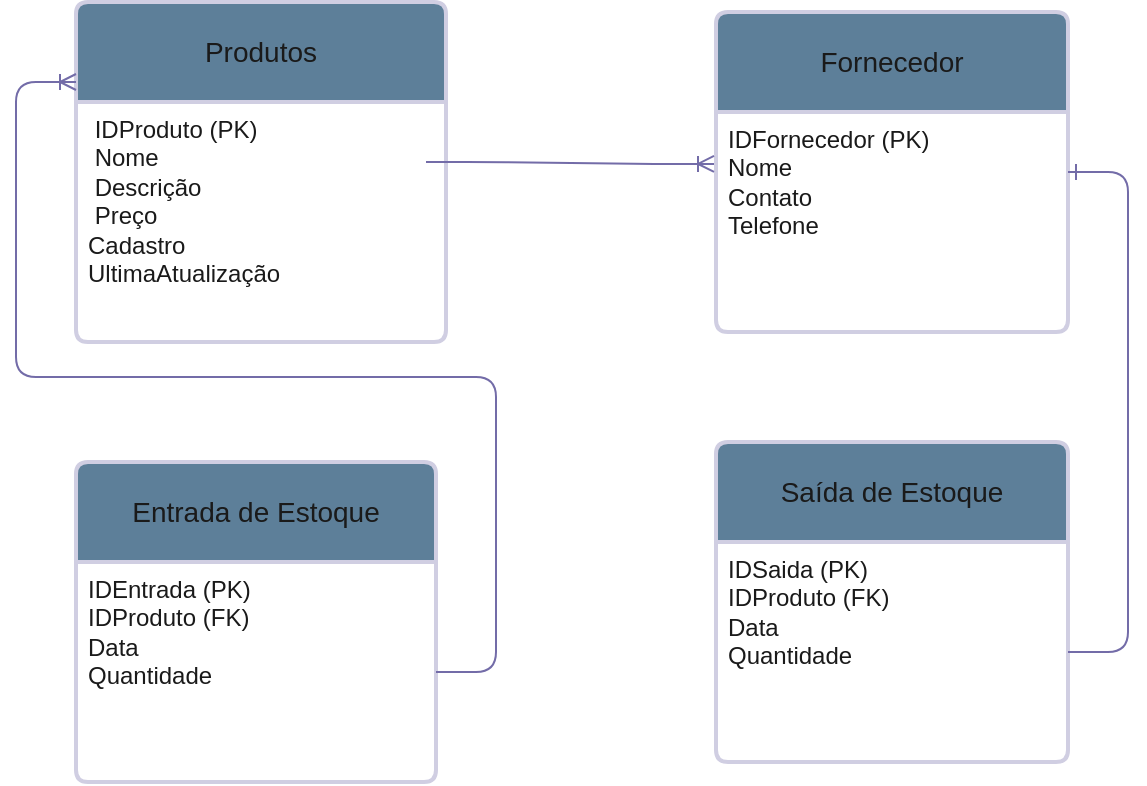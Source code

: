 <mxfile version="23.1.5" type="github">
  <diagram name="Página-1" id="th9NVCXLfCJGZFp-GJsM">
    <mxGraphModel dx="880" dy="468" grid="1" gridSize="10" guides="1" tooltips="1" connect="1" arrows="1" fold="1" page="1" pageScale="1" pageWidth="827" pageHeight="1169" math="0" shadow="0">
      <root>
        <mxCell id="0" />
        <mxCell id="1" parent="0" />
        <mxCell id="PB3bku5bBu4MMij3hflq-1" value="Fornecedor" style="swimlane;childLayout=stackLayout;horizontal=1;startSize=50;horizontalStack=0;rounded=1;fontSize=14;fontStyle=0;strokeWidth=2;resizeParent=0;resizeLast=1;shadow=0;dashed=0;align=center;arcSize=4;whiteSpace=wrap;html=1;labelBackgroundColor=none;fillColor=#5D7F99;strokeColor=#D0CEE2;fontColor=#1A1A1A;" vertex="1" parent="1">
          <mxGeometry x="430" y="165" width="176" height="160" as="geometry" />
        </mxCell>
        <mxCell id="PB3bku5bBu4MMij3hflq-2" value="IDFornecedor (PK)&lt;br&gt;Nome&lt;br&gt;Contato&lt;br&gt;Telefone" style="align=left;strokeColor=none;fillColor=none;spacingLeft=4;fontSize=12;verticalAlign=top;resizable=0;rotatable=0;part=1;html=1;labelBackgroundColor=none;fontColor=#1A1A1A;rounded=1;" vertex="1" parent="PB3bku5bBu4MMij3hflq-1">
          <mxGeometry y="50" width="176" height="110" as="geometry" />
        </mxCell>
        <mxCell id="PB3bku5bBu4MMij3hflq-3" value="Produtos" style="swimlane;childLayout=stackLayout;horizontal=1;startSize=50;horizontalStack=0;rounded=1;fontSize=14;fontStyle=0;strokeWidth=2;resizeParent=0;resizeLast=1;shadow=0;dashed=0;align=center;arcSize=4;whiteSpace=wrap;html=1;labelBackgroundColor=none;fillColor=#5D7F99;strokeColor=#D0CEE2;fontColor=#1A1A1A;" vertex="1" parent="1">
          <mxGeometry x="110" y="160" width="185" height="170" as="geometry" />
        </mxCell>
        <mxCell id="PB3bku5bBu4MMij3hflq-4" value="&amp;nbsp;IDProduto (PK)&lt;br&gt;&amp;nbsp;Nome&lt;br&gt;&amp;nbsp;Descrição&lt;br&gt;&amp;nbsp;Preço&lt;br&gt;Cadastro&lt;br&gt;UltimaAtualização" style="align=left;strokeColor=none;fillColor=none;spacingLeft=4;fontSize=12;verticalAlign=top;resizable=0;rotatable=0;part=1;html=1;labelBackgroundColor=none;fontColor=#1A1A1A;rounded=1;" vertex="1" parent="PB3bku5bBu4MMij3hflq-3">
          <mxGeometry y="50" width="185" height="120" as="geometry" />
        </mxCell>
        <mxCell id="PB3bku5bBu4MMij3hflq-6" value="Entrada de Estoque" style="swimlane;childLayout=stackLayout;horizontal=1;startSize=50;horizontalStack=0;rounded=1;fontSize=14;fontStyle=0;strokeWidth=2;resizeParent=0;resizeLast=1;shadow=0;dashed=0;align=center;arcSize=4;whiteSpace=wrap;html=1;labelBackgroundColor=none;fillColor=#5D7F99;strokeColor=#D0CEE2;fontColor=#1A1A1A;" vertex="1" parent="1">
          <mxGeometry x="110" y="390" width="180" height="160" as="geometry" />
        </mxCell>
        <mxCell id="PB3bku5bBu4MMij3hflq-7" value="IDEntrada (PK)&lt;br&gt;IDProduto (FK)&lt;br&gt;Data&lt;br&gt;Quantidade" style="align=left;strokeColor=none;fillColor=none;spacingLeft=4;fontSize=12;verticalAlign=top;resizable=0;rotatable=0;part=1;html=1;labelBackgroundColor=none;fontColor=#1A1A1A;rounded=1;" vertex="1" parent="PB3bku5bBu4MMij3hflq-6">
          <mxGeometry y="50" width="180" height="110" as="geometry" />
        </mxCell>
        <mxCell id="PB3bku5bBu4MMij3hflq-8" value="Saída de Estoque" style="swimlane;childLayout=stackLayout;horizontal=1;startSize=50;horizontalStack=0;rounded=1;fontSize=14;fontStyle=0;strokeWidth=2;resizeParent=0;resizeLast=1;shadow=0;dashed=0;align=center;arcSize=4;whiteSpace=wrap;html=1;labelBackgroundColor=none;fillColor=#5D7F99;strokeColor=#D0CEE2;fontColor=#1A1A1A;" vertex="1" parent="1">
          <mxGeometry x="430" y="380" width="176" height="160" as="geometry" />
        </mxCell>
        <mxCell id="PB3bku5bBu4MMij3hflq-9" value="IDSaida (PK)&lt;br&gt;IDProduto (FK)&lt;br&gt;Data&lt;br&gt;Quantidade" style="align=left;strokeColor=none;fillColor=none;spacingLeft=4;fontSize=12;verticalAlign=top;resizable=0;rotatable=0;part=1;html=1;labelBackgroundColor=none;fontColor=#1A1A1A;rounded=1;" vertex="1" parent="PB3bku5bBu4MMij3hflq-8">
          <mxGeometry y="50" width="176" height="110" as="geometry" />
        </mxCell>
        <mxCell id="PB3bku5bBu4MMij3hflq-10" value="" style="edgeStyle=entityRelationEdgeStyle;fontSize=12;html=1;endArrow=ERoneToMany;rounded=1;entryX=-0.006;entryY=0.1;entryDx=0;entryDy=0;entryPerimeter=0;labelBackgroundColor=none;strokeColor=#736CA8;fontColor=default;exitX=1;exitY=0.118;exitDx=0;exitDy=0;exitPerimeter=0;" edge="1" parent="1">
          <mxGeometry width="100" height="100" relative="1" as="geometry">
            <mxPoint x="285" y="240.0" as="sourcePoint" />
            <mxPoint x="429.004" y="240.94" as="targetPoint" />
            <Array as="points">
              <mxPoint x="260" y="339.94" />
              <mxPoint x="250" y="359.94" />
            </Array>
          </mxGeometry>
        </mxCell>
        <mxCell id="PB3bku5bBu4MMij3hflq-15" value="" style="edgeStyle=entityRelationEdgeStyle;fontSize=12;html=1;endArrow=ERone;endFill=1;rounded=1;labelBackgroundColor=none;strokeColor=#736CA8;fontColor=default;exitX=1;exitY=0.5;exitDx=0;exitDy=0;" edge="1" parent="1" source="PB3bku5bBu4MMij3hflq-9" target="PB3bku5bBu4MMij3hflq-1">
          <mxGeometry width="100" height="100" relative="1" as="geometry">
            <mxPoint x="610.064" y="451.01" as="sourcePoint" />
            <mxPoint x="650" y="210" as="targetPoint" />
            <Array as="points">
              <mxPoint x="620" y="490" />
              <mxPoint x="686" y="426" />
              <mxPoint x="737" y="188" />
              <mxPoint x="606" y="280" />
              <mxPoint x="747" y="228" />
            </Array>
          </mxGeometry>
        </mxCell>
        <mxCell id="PB3bku5bBu4MMij3hflq-16" value="" style="edgeStyle=entityRelationEdgeStyle;fontSize=12;html=1;endArrow=ERoneToMany;rounded=1;strokeColor=#736CA8;fontColor=default;labelBackgroundColor=none;" edge="1" parent="1" source="PB3bku5bBu4MMij3hflq-7">
          <mxGeometry width="100" height="100" relative="1" as="geometry">
            <mxPoint x="10" y="300" as="sourcePoint" />
            <mxPoint x="110" y="200" as="targetPoint" />
          </mxGeometry>
        </mxCell>
      </root>
    </mxGraphModel>
  </diagram>
</mxfile>
